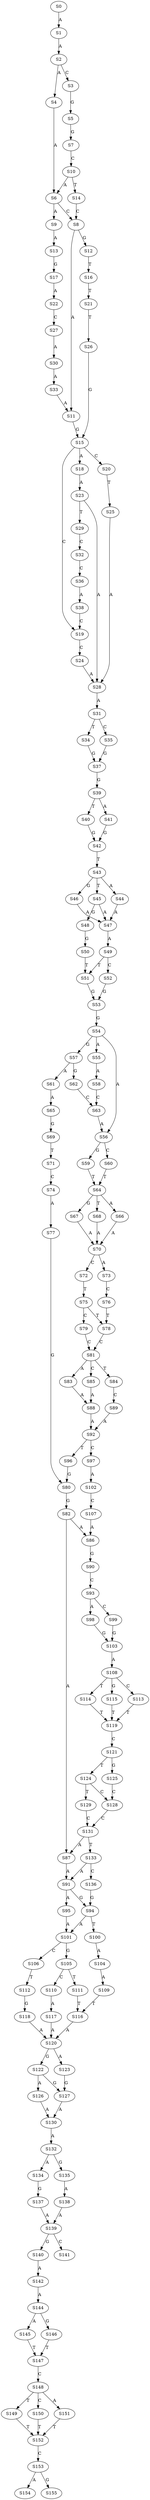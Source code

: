 strict digraph  {
	S0 -> S1 [ label = A ];
	S1 -> S2 [ label = A ];
	S2 -> S3 [ label = C ];
	S2 -> S4 [ label = A ];
	S3 -> S5 [ label = G ];
	S4 -> S6 [ label = A ];
	S5 -> S7 [ label = G ];
	S6 -> S8 [ label = C ];
	S6 -> S9 [ label = A ];
	S7 -> S10 [ label = C ];
	S8 -> S11 [ label = A ];
	S8 -> S12 [ label = G ];
	S9 -> S13 [ label = A ];
	S10 -> S6 [ label = A ];
	S10 -> S14 [ label = T ];
	S11 -> S15 [ label = G ];
	S12 -> S16 [ label = T ];
	S13 -> S17 [ label = G ];
	S14 -> S8 [ label = C ];
	S15 -> S18 [ label = A ];
	S15 -> S19 [ label = C ];
	S15 -> S20 [ label = C ];
	S16 -> S21 [ label = T ];
	S17 -> S22 [ label = A ];
	S18 -> S23 [ label = A ];
	S19 -> S24 [ label = C ];
	S20 -> S25 [ label = T ];
	S21 -> S26 [ label = T ];
	S22 -> S27 [ label = C ];
	S23 -> S28 [ label = A ];
	S23 -> S29 [ label = T ];
	S24 -> S28 [ label = A ];
	S25 -> S28 [ label = A ];
	S26 -> S15 [ label = G ];
	S27 -> S30 [ label = A ];
	S28 -> S31 [ label = A ];
	S29 -> S32 [ label = C ];
	S30 -> S33 [ label = A ];
	S31 -> S34 [ label = T ];
	S31 -> S35 [ label = C ];
	S32 -> S36 [ label = C ];
	S33 -> S11 [ label = A ];
	S34 -> S37 [ label = G ];
	S35 -> S37 [ label = G ];
	S36 -> S38 [ label = A ];
	S37 -> S39 [ label = G ];
	S38 -> S19 [ label = C ];
	S39 -> S40 [ label = T ];
	S39 -> S41 [ label = A ];
	S40 -> S42 [ label = G ];
	S41 -> S42 [ label = G ];
	S42 -> S43 [ label = T ];
	S43 -> S44 [ label = A ];
	S43 -> S45 [ label = T ];
	S43 -> S46 [ label = G ];
	S44 -> S47 [ label = A ];
	S45 -> S47 [ label = A ];
	S45 -> S48 [ label = G ];
	S46 -> S47 [ label = A ];
	S47 -> S49 [ label = A ];
	S48 -> S50 [ label = G ];
	S49 -> S51 [ label = T ];
	S49 -> S52 [ label = C ];
	S50 -> S51 [ label = T ];
	S51 -> S53 [ label = G ];
	S52 -> S53 [ label = G ];
	S53 -> S54 [ label = G ];
	S54 -> S55 [ label = A ];
	S54 -> S56 [ label = A ];
	S54 -> S57 [ label = G ];
	S55 -> S58 [ label = A ];
	S56 -> S59 [ label = G ];
	S56 -> S60 [ label = C ];
	S57 -> S61 [ label = A ];
	S57 -> S62 [ label = G ];
	S58 -> S63 [ label = C ];
	S59 -> S64 [ label = T ];
	S60 -> S64 [ label = T ];
	S61 -> S65 [ label = A ];
	S62 -> S63 [ label = C ];
	S63 -> S56 [ label = A ];
	S64 -> S66 [ label = A ];
	S64 -> S67 [ label = G ];
	S64 -> S68 [ label = T ];
	S65 -> S69 [ label = G ];
	S66 -> S70 [ label = A ];
	S67 -> S70 [ label = A ];
	S68 -> S70 [ label = A ];
	S69 -> S71 [ label = T ];
	S70 -> S72 [ label = C ];
	S70 -> S73 [ label = A ];
	S71 -> S74 [ label = C ];
	S72 -> S75 [ label = T ];
	S73 -> S76 [ label = C ];
	S74 -> S77 [ label = A ];
	S75 -> S78 [ label = T ];
	S75 -> S79 [ label = C ];
	S76 -> S78 [ label = T ];
	S77 -> S80 [ label = G ];
	S78 -> S81 [ label = C ];
	S79 -> S81 [ label = C ];
	S80 -> S82 [ label = G ];
	S81 -> S83 [ label = A ];
	S81 -> S84 [ label = T ];
	S81 -> S85 [ label = C ];
	S82 -> S86 [ label = A ];
	S82 -> S87 [ label = A ];
	S83 -> S88 [ label = A ];
	S84 -> S89 [ label = C ];
	S85 -> S88 [ label = A ];
	S86 -> S90 [ label = G ];
	S87 -> S91 [ label = A ];
	S88 -> S92 [ label = A ];
	S89 -> S92 [ label = A ];
	S90 -> S93 [ label = C ];
	S91 -> S94 [ label = G ];
	S91 -> S95 [ label = A ];
	S92 -> S96 [ label = T ];
	S92 -> S97 [ label = C ];
	S93 -> S98 [ label = A ];
	S93 -> S99 [ label = C ];
	S94 -> S100 [ label = T ];
	S94 -> S101 [ label = A ];
	S95 -> S101 [ label = A ];
	S96 -> S80 [ label = G ];
	S97 -> S102 [ label = A ];
	S98 -> S103 [ label = G ];
	S99 -> S103 [ label = G ];
	S100 -> S104 [ label = A ];
	S101 -> S105 [ label = G ];
	S101 -> S106 [ label = C ];
	S102 -> S107 [ label = C ];
	S103 -> S108 [ label = A ];
	S104 -> S109 [ label = A ];
	S105 -> S110 [ label = C ];
	S105 -> S111 [ label = T ];
	S106 -> S112 [ label = T ];
	S107 -> S86 [ label = A ];
	S108 -> S113 [ label = C ];
	S108 -> S114 [ label = T ];
	S108 -> S115 [ label = G ];
	S109 -> S116 [ label = T ];
	S110 -> S117 [ label = A ];
	S111 -> S116 [ label = T ];
	S112 -> S118 [ label = G ];
	S113 -> S119 [ label = T ];
	S114 -> S119 [ label = T ];
	S115 -> S119 [ label = T ];
	S116 -> S120 [ label = A ];
	S117 -> S120 [ label = A ];
	S118 -> S120 [ label = A ];
	S119 -> S121 [ label = C ];
	S120 -> S122 [ label = G ];
	S120 -> S123 [ label = A ];
	S121 -> S124 [ label = T ];
	S121 -> S125 [ label = G ];
	S122 -> S126 [ label = A ];
	S122 -> S127 [ label = G ];
	S123 -> S127 [ label = G ];
	S124 -> S128 [ label = C ];
	S124 -> S129 [ label = T ];
	S125 -> S128 [ label = C ];
	S126 -> S130 [ label = A ];
	S127 -> S130 [ label = A ];
	S128 -> S131 [ label = C ];
	S129 -> S131 [ label = C ];
	S130 -> S132 [ label = A ];
	S131 -> S133 [ label = T ];
	S131 -> S87 [ label = A ];
	S132 -> S134 [ label = A ];
	S132 -> S135 [ label = G ];
	S133 -> S136 [ label = C ];
	S133 -> S91 [ label = A ];
	S134 -> S137 [ label = G ];
	S135 -> S138 [ label = A ];
	S136 -> S94 [ label = G ];
	S137 -> S139 [ label = A ];
	S138 -> S139 [ label = A ];
	S139 -> S140 [ label = G ];
	S139 -> S141 [ label = C ];
	S140 -> S142 [ label = A ];
	S142 -> S144 [ label = A ];
	S144 -> S145 [ label = A ];
	S144 -> S146 [ label = G ];
	S145 -> S147 [ label = T ];
	S146 -> S147 [ label = T ];
	S147 -> S148 [ label = C ];
	S148 -> S149 [ label = T ];
	S148 -> S150 [ label = C ];
	S148 -> S151 [ label = A ];
	S149 -> S152 [ label = T ];
	S150 -> S152 [ label = T ];
	S151 -> S152 [ label = T ];
	S152 -> S153 [ label = C ];
	S153 -> S154 [ label = A ];
	S153 -> S155 [ label = G ];
}
